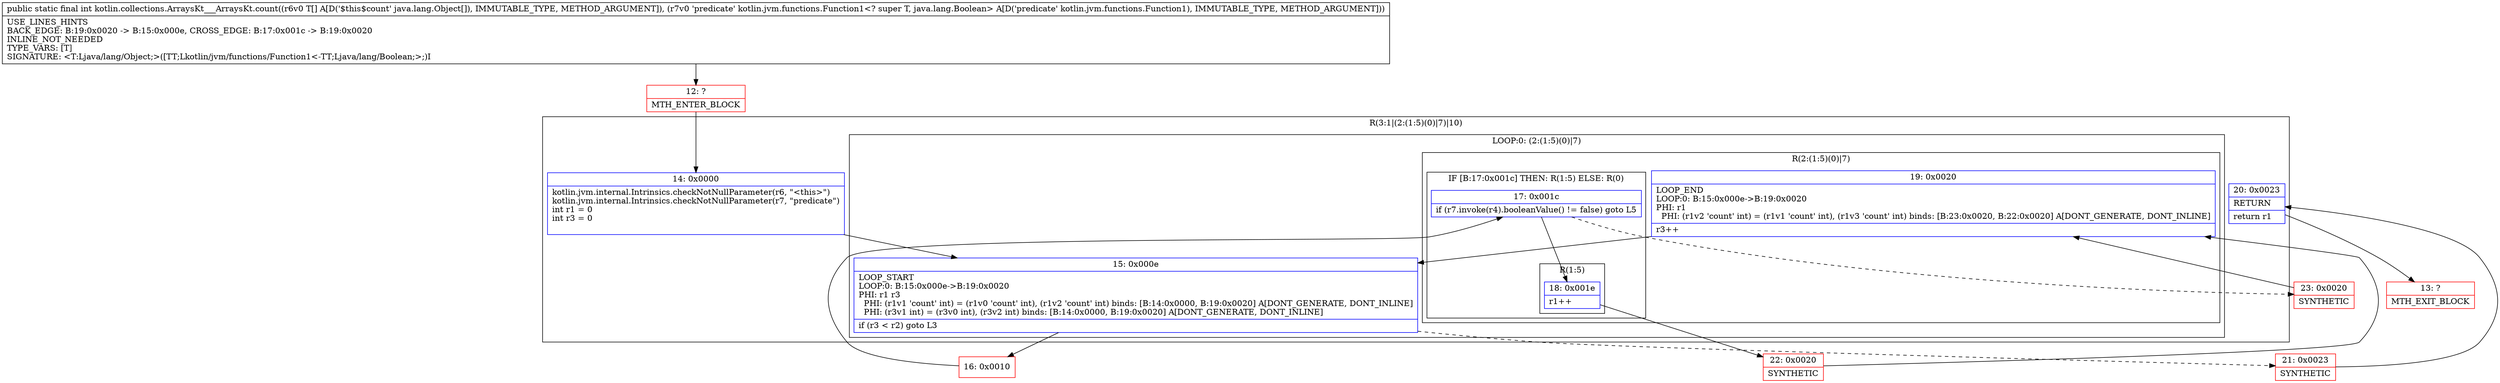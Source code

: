 digraph "CFG forkotlin.collections.ArraysKt___ArraysKt.count([Ljava\/lang\/Object;Lkotlin\/jvm\/functions\/Function1;)I" {
subgraph cluster_Region_2121727306 {
label = "R(3:1|(2:(1:5)(0)|7)|10)";
node [shape=record,color=blue];
Node_14 [shape=record,label="{14\:\ 0x0000|kotlin.jvm.internal.Intrinsics.checkNotNullParameter(r6, \"\<this\>\")\lkotlin.jvm.internal.Intrinsics.checkNotNullParameter(r7, \"predicate\")\lint r1 = 0\lint r3 = 0\l\l}"];
subgraph cluster_LoopRegion_1441996559 {
label = "LOOP:0: (2:(1:5)(0)|7)";
node [shape=record,color=blue];
Node_15 [shape=record,label="{15\:\ 0x000e|LOOP_START\lLOOP:0: B:15:0x000e\-\>B:19:0x0020\lPHI: r1 r3 \l  PHI: (r1v1 'count' int) = (r1v0 'count' int), (r1v2 'count' int) binds: [B:14:0x0000, B:19:0x0020] A[DONT_GENERATE, DONT_INLINE]\l  PHI: (r3v1 int) = (r3v0 int), (r3v2 int) binds: [B:14:0x0000, B:19:0x0020] A[DONT_GENERATE, DONT_INLINE]\l|if (r3 \< r2) goto L3\l}"];
subgraph cluster_Region_1510491519 {
label = "R(2:(1:5)(0)|7)";
node [shape=record,color=blue];
subgraph cluster_IfRegion_73255983 {
label = "IF [B:17:0x001c] THEN: R(1:5) ELSE: R(0)";
node [shape=record,color=blue];
Node_17 [shape=record,label="{17\:\ 0x001c|if (r7.invoke(r4).booleanValue() != false) goto L5\l}"];
subgraph cluster_Region_135116653 {
label = "R(1:5)";
node [shape=record,color=blue];
Node_18 [shape=record,label="{18\:\ 0x001e|r1++\l}"];
}
subgraph cluster_Region_798552157 {
label = "R(0)";
node [shape=record,color=blue];
}
}
Node_19 [shape=record,label="{19\:\ 0x0020|LOOP_END\lLOOP:0: B:15:0x000e\-\>B:19:0x0020\lPHI: r1 \l  PHI: (r1v2 'count' int) = (r1v1 'count' int), (r1v3 'count' int) binds: [B:23:0x0020, B:22:0x0020] A[DONT_GENERATE, DONT_INLINE]\l|r3++\l}"];
}
}
Node_20 [shape=record,label="{20\:\ 0x0023|RETURN\l|return r1\l}"];
}
Node_12 [shape=record,color=red,label="{12\:\ ?|MTH_ENTER_BLOCK\l}"];
Node_16 [shape=record,color=red,label="{16\:\ 0x0010}"];
Node_22 [shape=record,color=red,label="{22\:\ 0x0020|SYNTHETIC\l}"];
Node_23 [shape=record,color=red,label="{23\:\ 0x0020|SYNTHETIC\l}"];
Node_21 [shape=record,color=red,label="{21\:\ 0x0023|SYNTHETIC\l}"];
Node_13 [shape=record,color=red,label="{13\:\ ?|MTH_EXIT_BLOCK\l}"];
MethodNode[shape=record,label="{public static final int kotlin.collections.ArraysKt___ArraysKt.count((r6v0 T[] A[D('$this$count' java.lang.Object[]), IMMUTABLE_TYPE, METHOD_ARGUMENT]), (r7v0 'predicate' kotlin.jvm.functions.Function1\<? super T, java.lang.Boolean\> A[D('predicate' kotlin.jvm.functions.Function1), IMMUTABLE_TYPE, METHOD_ARGUMENT]))  | USE_LINES_HINTS\lBACK_EDGE: B:19:0x0020 \-\> B:15:0x000e, CROSS_EDGE: B:17:0x001c \-\> B:19:0x0020\lINLINE_NOT_NEEDED\lTYPE_VARS: [T]\lSIGNATURE: \<T:Ljava\/lang\/Object;\>([TT;Lkotlin\/jvm\/functions\/Function1\<\-TT;Ljava\/lang\/Boolean;\>;)I\l}"];
MethodNode -> Node_12;Node_14 -> Node_15;
Node_15 -> Node_16;
Node_15 -> Node_21[style=dashed];
Node_17 -> Node_18;
Node_17 -> Node_23[style=dashed];
Node_18 -> Node_22;
Node_19 -> Node_15;
Node_20 -> Node_13;
Node_12 -> Node_14;
Node_16 -> Node_17;
Node_22 -> Node_19;
Node_23 -> Node_19;
Node_21 -> Node_20;
}

